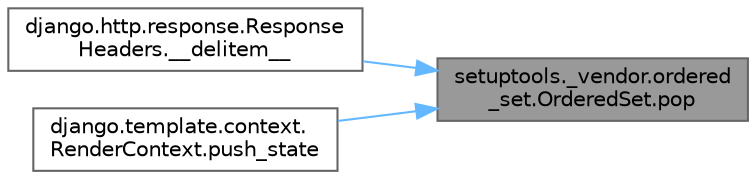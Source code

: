 digraph "setuptools._vendor.ordered_set.OrderedSet.pop"
{
 // LATEX_PDF_SIZE
  bgcolor="transparent";
  edge [fontname=Helvetica,fontsize=10,labelfontname=Helvetica,labelfontsize=10];
  node [fontname=Helvetica,fontsize=10,shape=box,height=0.2,width=0.4];
  rankdir="RL";
  Node1 [id="Node000001",label="setuptools._vendor.ordered\l_set.OrderedSet.pop",height=0.2,width=0.4,color="gray40", fillcolor="grey60", style="filled", fontcolor="black",tooltip=" "];
  Node1 -> Node2 [id="edge1_Node000001_Node000002",dir="back",color="steelblue1",style="solid",tooltip=" "];
  Node2 [id="Node000002",label="django.http.response.Response\lHeaders.__delitem__",height=0.2,width=0.4,color="grey40", fillcolor="white", style="filled",URL="$classdjango_1_1http_1_1response_1_1_response_headers.html#a38c4839f662420a39a8afd88d0214df8",tooltip=" "];
  Node1 -> Node3 [id="edge2_Node000001_Node000003",dir="back",color="steelblue1",style="solid",tooltip=" "];
  Node3 [id="Node000003",label="django.template.context.\lRenderContext.push_state",height=0.2,width=0.4,color="grey40", fillcolor="white", style="filled",URL="$classdjango_1_1template_1_1context_1_1_render_context.html#a5b49e0fc0a1558a1ea026a466f7798d7",tooltip=" "];
}

